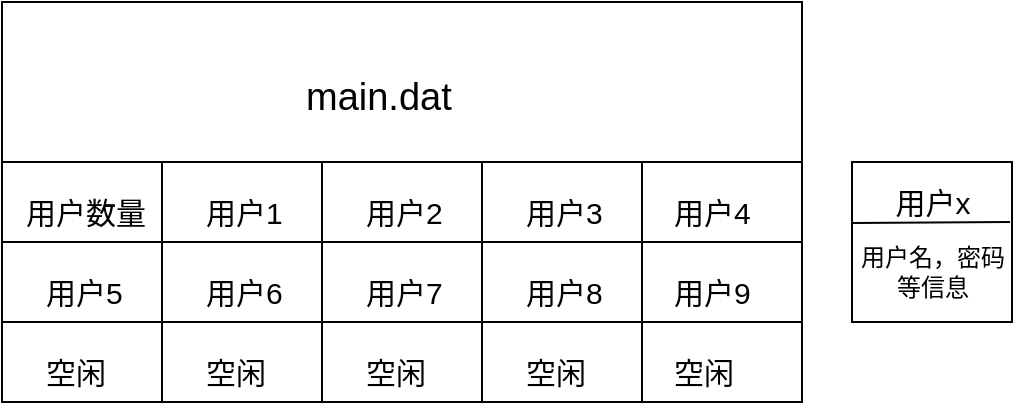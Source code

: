 <mxfile>
    <diagram id="5-xQ-YEYzLWSsTTlxqHM" name="Page-1">
        <mxGraphModel dx="573" dy="529" grid="1" gridSize="10" guides="1" tooltips="1" connect="1" arrows="1" fold="1" page="1" pageScale="1" pageWidth="827" pageHeight="1169" math="0" shadow="0">
            <root>
                <mxCell id="0"/>
                <mxCell id="1" parent="0"/>
                <mxCell id="2" value="" style="rounded=0;whiteSpace=wrap;html=1;" vertex="1" parent="1">
                    <mxGeometry x="80" y="120" width="400" height="200" as="geometry"/>
                </mxCell>
                <mxCell id="4" value="" style="endArrow=none;html=1;" edge="1" parent="1">
                    <mxGeometry width="50" height="50" relative="1" as="geometry">
                        <mxPoint x="80" y="200" as="sourcePoint"/>
                        <mxPoint x="480" y="200" as="targetPoint"/>
                    </mxGeometry>
                </mxCell>
                <mxCell id="7" value="" style="endArrow=none;html=1;" edge="1" parent="1">
                    <mxGeometry width="50" height="50" relative="1" as="geometry">
                        <mxPoint x="80" y="240" as="sourcePoint"/>
                        <mxPoint x="480" y="240" as="targetPoint"/>
                    </mxGeometry>
                </mxCell>
                <mxCell id="8" value="" style="endArrow=none;html=1;" edge="1" parent="1">
                    <mxGeometry width="50" height="50" relative="1" as="geometry">
                        <mxPoint x="80" y="280" as="sourcePoint"/>
                        <mxPoint x="480" y="280" as="targetPoint"/>
                    </mxGeometry>
                </mxCell>
                <mxCell id="11" value="" style="endArrow=none;html=1;" edge="1" parent="1">
                    <mxGeometry width="50" height="50" relative="1" as="geometry">
                        <mxPoint x="160" y="200" as="sourcePoint"/>
                        <mxPoint x="160" y="320" as="targetPoint"/>
                    </mxGeometry>
                </mxCell>
                <mxCell id="12" value="" style="endArrow=none;html=1;" edge="1" parent="1">
                    <mxGeometry width="50" height="50" relative="1" as="geometry">
                        <mxPoint x="240" y="200" as="sourcePoint"/>
                        <mxPoint x="240" y="320" as="targetPoint"/>
                    </mxGeometry>
                </mxCell>
                <mxCell id="13" value="" style="endArrow=none;html=1;" edge="1" parent="1">
                    <mxGeometry width="50" height="50" relative="1" as="geometry">
                        <mxPoint x="320" y="200" as="sourcePoint"/>
                        <mxPoint x="320" y="320" as="targetPoint"/>
                    </mxGeometry>
                </mxCell>
                <mxCell id="14" value="" style="endArrow=none;html=1;" edge="1" parent="1">
                    <mxGeometry width="50" height="50" relative="1" as="geometry">
                        <mxPoint x="400" y="200" as="sourcePoint"/>
                        <mxPoint x="400" y="320" as="targetPoint"/>
                    </mxGeometry>
                </mxCell>
                <mxCell id="28" value="" style="rounded=0;whiteSpace=wrap;html=1;" vertex="1" parent="1">
                    <mxGeometry x="505" y="200" width="80" height="80" as="geometry"/>
                </mxCell>
                <mxCell id="29" value="" style="endArrow=none;html=1;" edge="1" parent="1">
                    <mxGeometry width="50" height="50" relative="1" as="geometry">
                        <mxPoint x="505" y="230.5" as="sourcePoint"/>
                        <mxPoint x="584" y="230" as="targetPoint"/>
                    </mxGeometry>
                </mxCell>
                <mxCell id="30" value="&lt;font style=&quot;font-size: 15px&quot;&gt;用户x&lt;/font&gt;" style="text;html=1;align=center;verticalAlign=middle;resizable=0;points=[];autosize=1;strokeColor=none;" vertex="1" parent="1">
                    <mxGeometry x="520" y="210" width="50" height="20" as="geometry"/>
                </mxCell>
                <mxCell id="31" value="用户名，密码&lt;br&gt;等信息" style="text;html=1;align=center;verticalAlign=middle;resizable=0;points=[];autosize=1;strokeColor=none;" vertex="1" parent="1">
                    <mxGeometry x="500" y="240" width="90" height="30" as="geometry"/>
                </mxCell>
                <mxCell id="32" value="&lt;div style=&quot;text-align: center&quot;&gt;&lt;span style=&quot;font-size: 15px&quot;&gt;&lt;font face=&quot;helvetica&quot;&gt;空闲&lt;/font&gt;&lt;/span&gt;&lt;/div&gt;" style="text;whiteSpace=wrap;html=1;" vertex="1" parent="1">
                    <mxGeometry x="100" y="290" width="70" height="30" as="geometry"/>
                </mxCell>
                <mxCell id="33" value="&lt;div style=&quot;text-align: center&quot;&gt;&lt;span style=&quot;font-size: 15px&quot;&gt;&lt;font face=&quot;helvetica&quot;&gt;空闲&lt;/font&gt;&lt;/span&gt;&lt;/div&gt;" style="text;whiteSpace=wrap;html=1;" vertex="1" parent="1">
                    <mxGeometry x="180" y="290" width="70" height="30" as="geometry"/>
                </mxCell>
                <mxCell id="34" value="&lt;div style=&quot;text-align: center&quot;&gt;&lt;span style=&quot;font-size: 15px&quot;&gt;&lt;font face=&quot;helvetica&quot;&gt;空闲&lt;/font&gt;&lt;/span&gt;&lt;/div&gt;" style="text;whiteSpace=wrap;html=1;" vertex="1" parent="1">
                    <mxGeometry x="260" y="290" width="70" height="30" as="geometry"/>
                </mxCell>
                <mxCell id="35" value="&lt;div style=&quot;text-align: center&quot;&gt;&lt;span style=&quot;font-size: 15px&quot;&gt;&lt;font face=&quot;helvetica&quot;&gt;空闲&lt;/font&gt;&lt;/span&gt;&lt;/div&gt;" style="text;whiteSpace=wrap;html=1;" vertex="1" parent="1">
                    <mxGeometry x="340" y="290" width="70" height="30" as="geometry"/>
                </mxCell>
                <mxCell id="36" value="&lt;div style=&quot;text-align: center&quot;&gt;&lt;span style=&quot;font-size: 15px&quot;&gt;&lt;font face=&quot;helvetica&quot;&gt;空闲&lt;/font&gt;&lt;/span&gt;&lt;/div&gt;" style="text;whiteSpace=wrap;html=1;" vertex="1" parent="1">
                    <mxGeometry x="414" y="290" width="70" height="30" as="geometry"/>
                </mxCell>
                <mxCell id="37" value="&lt;div style=&quot;text-align: center&quot;&gt;&lt;font face=&quot;helvetica&quot; style=&quot;font-size: 19px&quot;&gt;main.dat&lt;/font&gt;&lt;/div&gt;" style="text;whiteSpace=wrap;html=1;" vertex="1" parent="1">
                    <mxGeometry x="230" y="150" width="70" height="30" as="geometry"/>
                </mxCell>
                <mxCell id="38" value="&lt;div style=&quot;text-align: center&quot;&gt;&lt;font face=&quot;helvetica&quot;&gt;&lt;span style=&quot;font-size: 15px&quot;&gt;用户数量&lt;/span&gt;&lt;/font&gt;&lt;/div&gt;" style="text;whiteSpace=wrap;html=1;" vertex="1" parent="1">
                    <mxGeometry x="90" y="210" width="70" height="30" as="geometry"/>
                </mxCell>
                <mxCell id="39" value="&lt;div style=&quot;text-align: center&quot;&gt;&lt;font face=&quot;helvetica&quot;&gt;&lt;span style=&quot;font-size: 15px&quot;&gt;用户1&lt;/span&gt;&lt;/font&gt;&lt;/div&gt;" style="text;whiteSpace=wrap;html=1;" vertex="1" parent="1">
                    <mxGeometry x="180" y="210" width="70" height="30" as="geometry"/>
                </mxCell>
                <mxCell id="40" value="&lt;div style=&quot;text-align: center&quot;&gt;&lt;font face=&quot;helvetica&quot;&gt;&lt;span style=&quot;font-size: 15px&quot;&gt;用户2&lt;/span&gt;&lt;/font&gt;&lt;/div&gt;" style="text;whiteSpace=wrap;html=1;" vertex="1" parent="1">
                    <mxGeometry x="260" y="210" width="70" height="30" as="geometry"/>
                </mxCell>
                <mxCell id="41" value="&lt;div style=&quot;text-align: center&quot;&gt;&lt;font face=&quot;helvetica&quot;&gt;&lt;span style=&quot;font-size: 15px&quot;&gt;用户3&lt;/span&gt;&lt;/font&gt;&lt;/div&gt;&lt;span style=&quot;color: rgba(0 , 0 , 0 , 0) ; font-family: monospace ; font-size: 0px&quot;&gt;%3CmxGraphModel%3E%3Croot%3E%3CmxCell%20id%3D%220%22%2F%3E%3CmxCell%20id%3D%221%22%20parent%3D%220%22%2F%3E%3CmxCell%20id%3D%222%22%20value%3D%22%26lt%3Bdiv%20style%3D%26quot%3Btext-align%3A%20center%26quot%3B%26gt%3B%26lt%3Bfont%20face%3D%26quot%3Bhelvetica%26quot%3B%26gt%3B%26lt%3Bspan%20style%3D%26quot%3Bfont-size%3A%2015px%26quot%3B%26gt%3B%E7%94%A8%E6%88%B72%26lt%3B%2Fspan%26gt%3B%26lt%3B%2Ffont%26gt%3B%26lt%3B%2Fdiv%26gt%3B%22%20style%3D%22text%3BwhiteSpace%3Dwrap%3Bhtml%3D1%3B%22%20vertex%3D%221%22%20parent%3D%221%22%3E%3CmxGeometry%20x%3D%22260%22%20y%3D%22210%22%20width%3D%2270%22%20height%3D%2230%22%20as%3D%22geometry%22%2F%3E%3C%2FmxCell%3E%3C%2Froot%3E%3C%2FmxGraphModel%3E&lt;/span&gt;" style="text;whiteSpace=wrap;html=1;" vertex="1" parent="1">
                    <mxGeometry x="340" y="210" width="70" height="30" as="geometry"/>
                </mxCell>
                <mxCell id="42" value="&lt;div style=&quot;text-align: center&quot;&gt;&lt;font face=&quot;helvetica&quot;&gt;&lt;span style=&quot;font-size: 15px&quot;&gt;用户4&lt;/span&gt;&lt;/font&gt;&lt;/div&gt;&lt;span style=&quot;color: rgba(0 , 0 , 0 , 0) ; font-family: monospace ; font-size: 0px&quot;&gt;%3CmxGraphModel%3E%3Croot%3E%3CmxCell%20id%3D%220%22%2F%3E%3CmxCell%20id%3D%221%22%20parent%3D%220%22%2F%3E%3CmxCell%20id%3D%222%22%20value%3D%22%26lt%3Bdiv%20style%3D%26quot%3Btext-align%3A%20center%26quot%3B%26gt%3B%26lt%3Bfont%20face%3D%26quot%3Bhelvetica%26quot%3B%26gt%3B%26lt%3Bspan%20style%3D%26quot%3Bfont-size%3A%2015px%26quot%3B%26gt%3B%E7%94%A8%E6%88%B72%26lt%3B%2Fspan%26gt%3B%26lt%3B%2Ffont%26gt%3B%26lt%3B%2Fdiv%26gt%3B%22%20style%3D%22text%3BwhiteSpace%3Dwrap%3Bhtml%3D1%3B%22%20vertex%3D%221%22%20parent%3D%221%22%3E%3CmxGeometry%20x%3D%22260%22%20y%3D%22210%22%20width%3D%2270%22%20height%3D%2230%22%20as%3D%22geometry%22%2F%3E%3C%2FmxCell%3E%3C%2Froot%3E%3C%2FmxGraphModel%3E&lt;/span&gt;" style="text;whiteSpace=wrap;html=1;" vertex="1" parent="1">
                    <mxGeometry x="414" y="210" width="70" height="30" as="geometry"/>
                </mxCell>
                <mxCell id="44" value="&lt;div style=&quot;text-align: center&quot;&gt;&lt;font face=&quot;helvetica&quot;&gt;&lt;span style=&quot;font-size: 15px&quot;&gt;用户5&lt;/span&gt;&lt;/font&gt;&lt;/div&gt;&lt;span style=&quot;color: rgba(0 , 0 , 0 , 0) ; font-family: monospace ; font-size: 0px&quot;&gt;%3CmxGraphModel%3E%3Croot%3E%3CmxCell%20id%3D%220%22%2F%3E%3CmxCell%20id%3D%221%22%20parent%3D%220%22%2F%3E%3CmxCell%20id%3D%222%22%20value%3D%22%26lt%3Bdiv%20style%3D%26quot%3Btext-align%3A%20center%26quot%3B%26gt%3B%26lt%3Bfont%20face%3D%26quot%3Bhelvetica%26quot%3B%26gt%3B%26lt%3Bspan%20style%3D%26quot%3Bfont-size%3A%2015px%26quot%3B%26gt%3B%E7%94%A8%E6%88%B72%26lt%3B%2Fspan%26gt%3B%26lt%3B%2Ffont%26gt%3B%26lt%3B%2Fdiv%26gt%3B%22%20style%3D%22text%3BwhiteSpace%3Dwrap%3Bhtml%3D1%3B%22%20vertex%3D%221%22%20parent%3D%221%22%3E%3CmxGeometry%20x%3D%22260%22%20y%3D%22210%22%20width%3D%2270%22%20height%3D%2230%22%20as%3D%22geometry%22%2F%3E%3C%2FmxCell%3E%3C%2Froot%3E%3C%2FmxGraphModel%3E&lt;/span&gt;" style="text;whiteSpace=wrap;html=1;" vertex="1" parent="1">
                    <mxGeometry x="100" y="250" width="70" height="30" as="geometry"/>
                </mxCell>
                <mxCell id="45" value="&lt;div style=&quot;text-align: center&quot;&gt;&lt;font face=&quot;helvetica&quot;&gt;&lt;span style=&quot;font-size: 15px&quot;&gt;用户6&lt;/span&gt;&lt;/font&gt;&lt;/div&gt;" style="text;whiteSpace=wrap;html=1;" vertex="1" parent="1">
                    <mxGeometry x="180" y="250" width="70" height="30" as="geometry"/>
                </mxCell>
                <mxCell id="46" value="&lt;div style=&quot;text-align: center&quot;&gt;&lt;font face=&quot;helvetica&quot;&gt;&lt;span style=&quot;font-size: 15px&quot;&gt;用户7&lt;/span&gt;&lt;/font&gt;&lt;/div&gt;" style="text;whiteSpace=wrap;html=1;" vertex="1" parent="1">
                    <mxGeometry x="260" y="250" width="70" height="30" as="geometry"/>
                </mxCell>
                <mxCell id="47" value="&lt;div style=&quot;text-align: center&quot;&gt;&lt;font face=&quot;helvetica&quot;&gt;&lt;span style=&quot;font-size: 15px&quot;&gt;用户8&lt;/span&gt;&lt;/font&gt;&lt;/div&gt;" style="text;whiteSpace=wrap;html=1;" vertex="1" parent="1">
                    <mxGeometry x="340" y="250" width="70" height="30" as="geometry"/>
                </mxCell>
                <mxCell id="48" value="&lt;div style=&quot;text-align: center&quot;&gt;&lt;font face=&quot;helvetica&quot;&gt;&lt;span style=&quot;font-size: 15px&quot;&gt;用户9&lt;/span&gt;&lt;/font&gt;&lt;/div&gt;&lt;span style=&quot;color: rgba(0 , 0 , 0 , 0) ; font-family: monospace ; font-size: 0px&quot;&gt;%3CmxGraphModel%3E%3Croot%3E%3CmxCell%20id%3D%220%22%2F%3E%3CmxCell%20id%3D%221%22%20parent%3D%220%22%2F%3E%3CmxCell%20id%3D%222%22%20value%3D%22%26lt%3Bdiv%20style%3D%26quot%3Btext-align%3A%20center%26quot%3B%26gt%3B%26lt%3Bfont%20face%3D%26quot%3Bhelvetica%26quot%3B%26gt%3B%26lt%3Bspan%20style%3D%26quot%3Bfont-size%3A%2015px%26quot%3B%26gt%3B%E7%94%A8%E6%88%B72%26lt%3B%2Fspan%26gt%3B%26lt%3B%2Ffont%26gt%3B%26lt%3B%2Fdiv%26gt%3B%22%20style%3D%22text%3BwhiteSpace%3Dwrap%3Bhtml%3D1%3B%22%20vertex%3D%221%22%20parent%3D%221%22%3E%3CmxGeometry%20x%3D%22260%22%20y%3D%22210%22%20width%3D%2270%22%20height%3D%2230%22%20as%3D%22geometry%22%2F%3E%3C%2FmxCell%3E%3C%2Froot%3E%3C%2FmxGraphModel%39&lt;/span&gt;" style="text;whiteSpace=wrap;html=1;" vertex="1" parent="1">
                    <mxGeometry x="414" y="250" width="70" height="30" as="geometry"/>
                </mxCell>
            </root>
        </mxGraphModel>
    </diagram>
</mxfile>